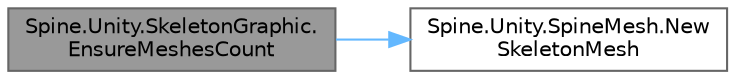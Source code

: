 digraph "Spine.Unity.SkeletonGraphic.EnsureMeshesCount"
{
 // LATEX_PDF_SIZE
  bgcolor="transparent";
  edge [fontname=Helvetica,fontsize=10,labelfontname=Helvetica,labelfontsize=10];
  node [fontname=Helvetica,fontsize=10,shape=box,height=0.2,width=0.4];
  rankdir="LR";
  Node1 [id="Node000001",label="Spine.Unity.SkeletonGraphic.\lEnsureMeshesCount",height=0.2,width=0.4,color="gray40", fillcolor="grey60", style="filled", fontcolor="black",tooltip=" "];
  Node1 -> Node2 [id="edge2_Node000001_Node000002",color="steelblue1",style="solid",tooltip=" "];
  Node2 [id="Node000002",label="Spine.Unity.SpineMesh.New\lSkeletonMesh",height=0.2,width=0.4,color="grey40", fillcolor="white", style="filled",URL="$class_spine_1_1_unity_1_1_spine_mesh.html#a8ed064592a103f369b0817887a7055b2",tooltip="Factory method for creating a new mesh for use in Spine components. This can be called in field initi..."];
}
